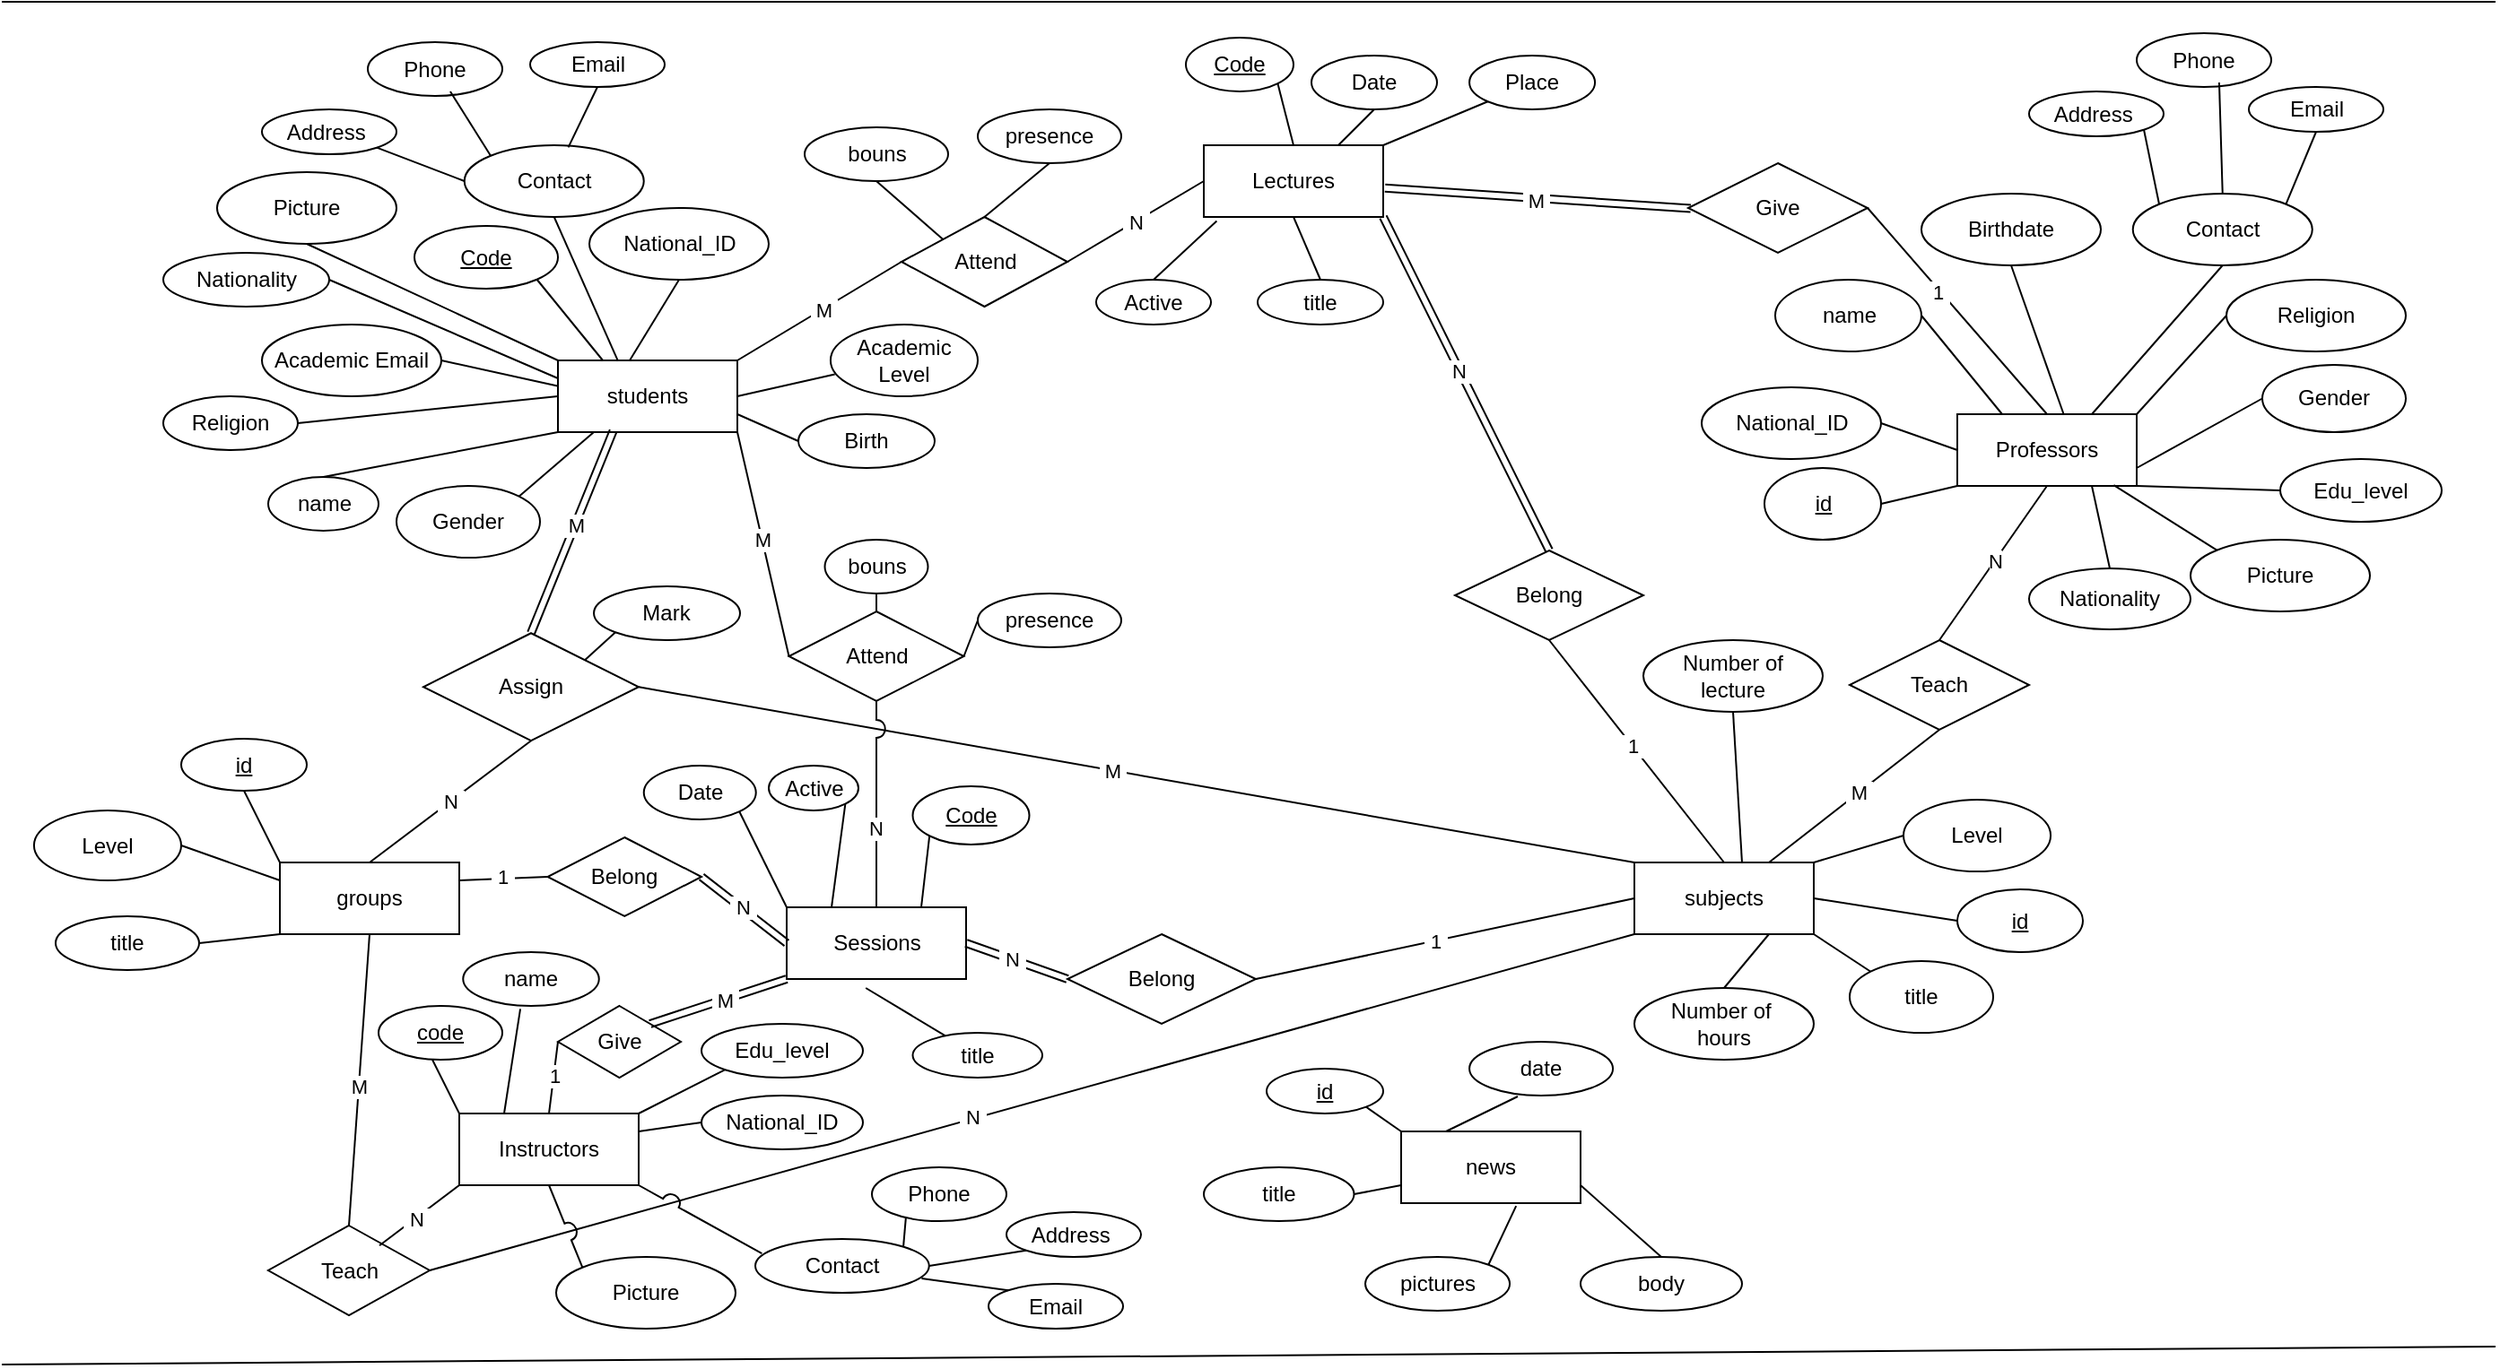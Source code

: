<mxfile version="23.1.2" type="device">
  <diagram id="ZIMl8o2ZqN2o_6AajQy1" name="Page-1">
    <mxGraphModel dx="2628" dy="938" grid="1" gridSize="10" guides="1" tooltips="1" connect="1" arrows="1" fold="1" page="1" pageScale="1" pageWidth="850" pageHeight="1100" math="0" shadow="0">
      <root>
        <mxCell id="0" />
        <mxCell id="1" parent="0" />
        <mxCell id="Kc346eFX7LDRFWcVNTVt-1" value="students" style="rounded=0;arcSize=10;whiteSpace=wrap;html=1;align=center;" parent="1" vertex="1">
          <mxGeometry x="110" y="280" width="100" height="40" as="geometry" />
        </mxCell>
        <mxCell id="Kc346eFX7LDRFWcVNTVt-2" value="Professors" style="rounded=0;arcSize=10;whiteSpace=wrap;html=1;align=center;" parent="1" vertex="1">
          <mxGeometry x="890" y="310" width="100" height="40" as="geometry" />
        </mxCell>
        <mxCell id="Kc346eFX7LDRFWcVNTVt-3" value="news" style="rounded=0;arcSize=10;whiteSpace=wrap;html=1;align=center;" parent="1" vertex="1">
          <mxGeometry x="580" y="710" width="100" height="40" as="geometry" />
        </mxCell>
        <mxCell id="Kc346eFX7LDRFWcVNTVt-4" value="groups" style="rounded=0;arcSize=10;whiteSpace=wrap;html=1;align=center;" parent="1" vertex="1">
          <mxGeometry x="-45" y="560" width="100" height="40" as="geometry" />
        </mxCell>
        <mxCell id="Kc346eFX7LDRFWcVNTVt-5" value="Lectures" style="rounded=0;arcSize=10;whiteSpace=wrap;html=1;align=center;" parent="1" vertex="1">
          <mxGeometry x="470" y="160" width="100" height="40" as="geometry" />
        </mxCell>
        <mxCell id="Kc346eFX7LDRFWcVNTVt-6" value="subjects" style="rounded=0;arcSize=10;whiteSpace=wrap;html=1;align=center;" parent="1" vertex="1">
          <mxGeometry x="710" y="560" width="100" height="40" as="geometry" />
        </mxCell>
        <mxCell id="Kc346eFX7LDRFWcVNTVt-7" value="Assign" style="shape=rhombus;perimeter=rhombusPerimeter;whiteSpace=wrap;html=1;align=center;" parent="1" vertex="1">
          <mxGeometry x="35" y="432.12" width="120" height="60" as="geometry" />
        </mxCell>
        <mxCell id="Kc346eFX7LDRFWcVNTVt-8" value="Teach" style="shape=rhombus;perimeter=rhombusPerimeter;whiteSpace=wrap;html=1;align=center;" parent="1" vertex="1">
          <mxGeometry x="830" y="436" width="100" height="50" as="geometry" />
        </mxCell>
        <mxCell id="Kc346eFX7LDRFWcVNTVt-9" value="" style="endArrow=none;html=1;rounded=0;exitX=0.5;exitY=0;exitDx=0;exitDy=0;entryX=0.5;entryY=1;entryDx=0;entryDy=0;" parent="1" source="Kc346eFX7LDRFWcVNTVt-8" target="Kc346eFX7LDRFWcVNTVt-2" edge="1">
          <mxGeometry relative="1" as="geometry">
            <mxPoint x="765" y="240" as="sourcePoint" />
            <mxPoint x="790" y="290" as="targetPoint" />
          </mxGeometry>
        </mxCell>
        <mxCell id="Kc346eFX7LDRFWcVNTVt-10" value="N" style="edgeLabel;html=1;align=center;verticalAlign=middle;resizable=0;points=[];" parent="Kc346eFX7LDRFWcVNTVt-9" vertex="1" connectable="0">
          <mxGeometry x="0.043" y="2" relative="1" as="geometry">
            <mxPoint x="1" y="2" as="offset" />
          </mxGeometry>
        </mxCell>
        <mxCell id="Kc346eFX7LDRFWcVNTVt-11" value="" style="endArrow=none;html=1;rounded=0;exitX=0.75;exitY=0;exitDx=0;exitDy=0;entryX=0.5;entryY=1;entryDx=0;entryDy=0;" parent="1" source="Kc346eFX7LDRFWcVNTVt-6" target="Kc346eFX7LDRFWcVNTVt-8" edge="1">
          <mxGeometry relative="1" as="geometry">
            <mxPoint x="737.5" y="40" as="sourcePoint" />
            <mxPoint x="742.5" y="150" as="targetPoint" />
          </mxGeometry>
        </mxCell>
        <mxCell id="Kc346eFX7LDRFWcVNTVt-12" value="&amp;nbsp;M&amp;nbsp;" style="edgeLabel;html=1;align=center;verticalAlign=middle;resizable=0;points=[];" parent="Kc346eFX7LDRFWcVNTVt-11" vertex="1" connectable="0">
          <mxGeometry x="0.029" y="1" relative="1" as="geometry">
            <mxPoint x="1" as="offset" />
          </mxGeometry>
        </mxCell>
        <mxCell id="Kc346eFX7LDRFWcVNTVt-13" value="Give" style="shape=rhombus;perimeter=rhombusPerimeter;whiteSpace=wrap;html=1;align=center;" parent="1" vertex="1">
          <mxGeometry x="740" y="170" width="100" height="50" as="geometry" />
        </mxCell>
        <mxCell id="Kc346eFX7LDRFWcVNTVt-14" value="" style="endArrow=none;html=1;rounded=0;entryX=0.5;entryY=0;entryDx=0;entryDy=0;exitX=1;exitY=0.5;exitDx=0;exitDy=0;" parent="1" source="Kc346eFX7LDRFWcVNTVt-13" target="Kc346eFX7LDRFWcVNTVt-2" edge="1">
          <mxGeometry relative="1" as="geometry">
            <mxPoint x="800" y="300" as="sourcePoint" />
            <mxPoint x="710" y="380" as="targetPoint" />
          </mxGeometry>
        </mxCell>
        <mxCell id="Kc346eFX7LDRFWcVNTVt-15" value="&amp;nbsp;1&amp;nbsp;" style="edgeLabel;html=1;align=center;verticalAlign=middle;resizable=0;points=[];" parent="Kc346eFX7LDRFWcVNTVt-14" vertex="1" connectable="0">
          <mxGeometry x="-0.205" y="-1" relative="1" as="geometry">
            <mxPoint as="offset" />
          </mxGeometry>
        </mxCell>
        <mxCell id="Kc346eFX7LDRFWcVNTVt-16" value="Attend" style="shape=rhombus;perimeter=rhombusPerimeter;whiteSpace=wrap;html=1;align=center;" parent="1" vertex="1">
          <mxGeometry x="301.5" y="200" width="92.5" height="50" as="geometry" />
        </mxCell>
        <mxCell id="Kc346eFX7LDRFWcVNTVt-17" value="date" style="ellipse;whiteSpace=wrap;html=1;align=center;" parent="1" vertex="1">
          <mxGeometry x="618.04" y="660" width="80" height="30" as="geometry" />
        </mxCell>
        <mxCell id="Kc346eFX7LDRFWcVNTVt-18" value="" style="endArrow=none;html=1;rounded=0;entryX=0.337;entryY=1.017;entryDx=0;entryDy=0;exitX=0.25;exitY=0;exitDx=0;exitDy=0;entryPerimeter=0;" parent="1" source="Kc346eFX7LDRFWcVNTVt-3" target="Kc346eFX7LDRFWcVNTVt-17" edge="1">
          <mxGeometry relative="1" as="geometry">
            <mxPoint x="835.54" y="579.5" as="sourcePoint" />
            <mxPoint x="975.54" y="580" as="targetPoint" />
          </mxGeometry>
        </mxCell>
        <mxCell id="Kc346eFX7LDRFWcVNTVt-19" value="Date" style="ellipse;whiteSpace=wrap;html=1;align=center;" parent="1" vertex="1">
          <mxGeometry x="530" y="110" width="70" height="30" as="geometry" />
        </mxCell>
        <mxCell id="Kc346eFX7LDRFWcVNTVt-20" value="" style="endArrow=none;html=1;rounded=0;exitX=0.5;exitY=1;exitDx=0;exitDy=0;entryX=0.75;entryY=0;entryDx=0;entryDy=0;" parent="1" source="Kc346eFX7LDRFWcVNTVt-19" target="Kc346eFX7LDRFWcVNTVt-5" edge="1">
          <mxGeometry relative="1" as="geometry">
            <mxPoint x="180" y="689" as="sourcePoint" />
            <mxPoint x="330" y="680" as="targetPoint" />
          </mxGeometry>
        </mxCell>
        <mxCell id="Kc346eFX7LDRFWcVNTVt-21" value="presence" style="ellipse;whiteSpace=wrap;html=1;align=center;" parent="1" vertex="1">
          <mxGeometry x="344" y="140" width="80" height="30" as="geometry" />
        </mxCell>
        <mxCell id="Kc346eFX7LDRFWcVNTVt-22" value="bouns" style="ellipse;whiteSpace=wrap;html=1;align=center;" parent="1" vertex="1">
          <mxGeometry x="247.5" y="150" width="80" height="30" as="geometry" />
        </mxCell>
        <mxCell id="Kc346eFX7LDRFWcVNTVt-23" value="" style="endArrow=none;html=1;rounded=0;entryX=0.5;entryY=0;entryDx=0;entryDy=0;exitX=0.5;exitY=1;exitDx=0;exitDy=0;" parent="1" source="Kc346eFX7LDRFWcVNTVt-21" target="Kc346eFX7LDRFWcVNTVt-16" edge="1">
          <mxGeometry relative="1" as="geometry">
            <mxPoint x="397.5" y="200" as="sourcePoint" />
            <mxPoint x="-12.5" y="-90" as="targetPoint" />
          </mxGeometry>
        </mxCell>
        <mxCell id="Kc346eFX7LDRFWcVNTVt-24" value="" style="endArrow=none;html=1;rounded=0;entryX=0;entryY=0;entryDx=0;entryDy=0;exitX=0.5;exitY=1;exitDx=0;exitDy=0;" parent="1" source="Kc346eFX7LDRFWcVNTVt-22" target="Kc346eFX7LDRFWcVNTVt-16" edge="1">
          <mxGeometry relative="1" as="geometry">
            <mxPoint x="-42.5" y="40" as="sourcePoint" />
            <mxPoint x="117.5" y="40" as="targetPoint" />
          </mxGeometry>
        </mxCell>
        <mxCell id="Kc346eFX7LDRFWcVNTVt-25" value="&amp;nbsp;N&amp;nbsp;" style="endArrow=none;html=1;rounded=0;exitX=0.5;exitY=1;exitDx=0;exitDy=0;entryX=0.5;entryY=0;entryDx=0;entryDy=0;" parent="1" source="Kc346eFX7LDRFWcVNTVt-7" target="Kc346eFX7LDRFWcVNTVt-4" edge="1">
          <mxGeometry relative="1" as="geometry">
            <mxPoint x="280" y="540" as="sourcePoint" />
            <mxPoint x="440" y="540" as="targetPoint" />
          </mxGeometry>
        </mxCell>
        <mxCell id="Kc346eFX7LDRFWcVNTVt-26" value="" style="endArrow=none;html=1;rounded=0;exitX=1;exitY=0;exitDx=0;exitDy=0;entryX=0;entryY=0.5;entryDx=0;entryDy=0;" parent="1" source="Kc346eFX7LDRFWcVNTVt-1" target="Kc346eFX7LDRFWcVNTVt-16" edge="1">
          <mxGeometry relative="1" as="geometry">
            <mxPoint x="150" y="560" as="sourcePoint" />
            <mxPoint x="310" y="560" as="targetPoint" />
          </mxGeometry>
        </mxCell>
        <mxCell id="Kc346eFX7LDRFWcVNTVt-27" value="&amp;nbsp;M&amp;nbsp;" style="edgeLabel;html=1;align=center;verticalAlign=middle;resizable=0;points=[];" parent="Kc346eFX7LDRFWcVNTVt-26" vertex="1" connectable="0">
          <mxGeometry x="-0.002" y="-4" relative="1" as="geometry">
            <mxPoint y="-4" as="offset" />
          </mxGeometry>
        </mxCell>
        <mxCell id="Kc346eFX7LDRFWcVNTVt-28" value="" style="endArrow=none;html=1;rounded=0;entryX=0;entryY=0.5;entryDx=0;entryDy=0;exitX=1;exitY=0.5;exitDx=0;exitDy=0;" parent="1" source="Kc346eFX7LDRFWcVNTVt-16" target="Kc346eFX7LDRFWcVNTVt-5" edge="1">
          <mxGeometry relative="1" as="geometry">
            <mxPoint x="480" y="240" as="sourcePoint" />
            <mxPoint x="310" y="760" as="targetPoint" />
            <Array as="points" />
          </mxGeometry>
        </mxCell>
        <mxCell id="Kc346eFX7LDRFWcVNTVt-29" value="&amp;nbsp;N&amp;nbsp;" style="edgeLabel;html=1;align=center;verticalAlign=middle;resizable=0;points=[];" parent="Kc346eFX7LDRFWcVNTVt-28" vertex="1" connectable="0">
          <mxGeometry x="-0.033" y="-3" relative="1" as="geometry">
            <mxPoint y="-3" as="offset" />
          </mxGeometry>
        </mxCell>
        <mxCell id="Kc346eFX7LDRFWcVNTVt-30" value="" style="endArrow=none;html=1;rounded=0;entryX=0.5;entryY=0;entryDx=0;entryDy=0;exitX=1;exitY=1;exitDx=0;exitDy=0;" parent="1" source="Kc346eFX7LDRFWcVNTVt-108" target="Kc346eFX7LDRFWcVNTVt-5" edge="1">
          <mxGeometry relative="1" as="geometry">
            <mxPoint x="470" y="140" as="sourcePoint" />
            <mxPoint x="510" y="320" as="targetPoint" />
          </mxGeometry>
        </mxCell>
        <mxCell id="Kc346eFX7LDRFWcVNTVt-31" value="" style="endArrow=none;html=1;rounded=0;exitX=1;exitY=0.5;exitDx=0;exitDy=0;entryX=0;entryY=0;entryDx=0;entryDy=0;" parent="1" source="Kc346eFX7LDRFWcVNTVt-7" target="Kc346eFX7LDRFWcVNTVt-6" edge="1">
          <mxGeometry relative="1" as="geometry">
            <mxPoint x="130" y="450" as="sourcePoint" />
            <mxPoint x="450" y="520" as="targetPoint" />
          </mxGeometry>
        </mxCell>
        <mxCell id="Kc346eFX7LDRFWcVNTVt-32" value="&amp;nbsp;M&amp;nbsp;" style="edgeLabel;html=1;align=center;verticalAlign=middle;resizable=0;points=[];" parent="Kc346eFX7LDRFWcVNTVt-31" connectable="0" vertex="1">
          <mxGeometry x="-0.046" y="-4" relative="1" as="geometry">
            <mxPoint y="-4" as="offset" />
          </mxGeometry>
        </mxCell>
        <mxCell id="Kc346eFX7LDRFWcVNTVt-33" value="Instructors" style="rounded=0;arcSize=10;whiteSpace=wrap;html=1;align=center;" parent="1" vertex="1">
          <mxGeometry x="55" y="700" width="100" height="40" as="geometry" />
        </mxCell>
        <mxCell id="Kc346eFX7LDRFWcVNTVt-34" value="Teach" style="shape=rhombus;perimeter=rhombusPerimeter;whiteSpace=wrap;html=1;align=center;" parent="1" vertex="1">
          <mxGeometry x="-51.5" y="762.5" width="90" height="50" as="geometry" />
        </mxCell>
        <mxCell id="Kc346eFX7LDRFWcVNTVt-35" value="" style="endArrow=none;html=1;rounded=0;exitX=0.5;exitY=1;exitDx=0;exitDy=0;entryX=0.5;entryY=0;entryDx=0;entryDy=0;" parent="1" source="Kc346eFX7LDRFWcVNTVt-4" target="Kc346eFX7LDRFWcVNTVt-34" edge="1">
          <mxGeometry relative="1" as="geometry">
            <mxPoint x="320" y="510" as="sourcePoint" />
            <mxPoint x="480" y="510" as="targetPoint" />
          </mxGeometry>
        </mxCell>
        <mxCell id="Kc346eFX7LDRFWcVNTVt-36" value="&amp;nbsp;M&amp;nbsp;" style="edgeLabel;html=1;align=center;verticalAlign=middle;resizable=0;points=[];" parent="Kc346eFX7LDRFWcVNTVt-35" connectable="0" vertex="1">
          <mxGeometry x="0.041" relative="1" as="geometry">
            <mxPoint as="offset" />
          </mxGeometry>
        </mxCell>
        <mxCell id="Kc346eFX7LDRFWcVNTVt-37" value="" style="endArrow=none;html=1;rounded=0;exitX=0;exitY=1;exitDx=0;exitDy=0;entryX=0.689;entryY=0.223;entryDx=0;entryDy=0;entryPerimeter=0;" parent="1" source="Kc346eFX7LDRFWcVNTVt-33" target="Kc346eFX7LDRFWcVNTVt-34" edge="1">
          <mxGeometry relative="1" as="geometry">
            <mxPoint x="55.0" y="750" as="sourcePoint" />
            <mxPoint x="455" y="570" as="targetPoint" />
          </mxGeometry>
        </mxCell>
        <mxCell id="Kc346eFX7LDRFWcVNTVt-38" value="&amp;nbsp;N&amp;nbsp;" style="edgeLabel;html=1;align=center;verticalAlign=middle;resizable=0;points=[];" parent="Kc346eFX7LDRFWcVNTVt-37" connectable="0" vertex="1">
          <mxGeometry x="0.01" y="3" relative="1" as="geometry">
            <mxPoint x="-4" y="-1" as="offset" />
          </mxGeometry>
        </mxCell>
        <mxCell id="Kc346eFX7LDRFWcVNTVt-39" value="" style="endArrow=none;html=1;rounded=0;exitX=1;exitY=0.5;exitDx=0;exitDy=0;entryX=0;entryY=1;entryDx=0;entryDy=0;" parent="1" source="Kc346eFX7LDRFWcVNTVt-34" target="Kc346eFX7LDRFWcVNTVt-6" edge="1">
          <mxGeometry relative="1" as="geometry">
            <mxPoint x="320" y="580" as="sourcePoint" />
            <mxPoint x="480" y="580" as="targetPoint" />
          </mxGeometry>
        </mxCell>
        <mxCell id="Kc346eFX7LDRFWcVNTVt-40" value="&amp;nbsp;N&amp;nbsp;" style="edgeLabel;html=1;align=center;verticalAlign=middle;resizable=0;points=[];" parent="Kc346eFX7LDRFWcVNTVt-39" connectable="0" vertex="1">
          <mxGeometry x="-0.096" y="3" relative="1" as="geometry">
            <mxPoint y="2" as="offset" />
          </mxGeometry>
        </mxCell>
        <mxCell id="Kc346eFX7LDRFWcVNTVt-41" value="Sessions" style="rounded=0;arcSize=10;whiteSpace=wrap;html=1;align=center;" parent="1" vertex="1">
          <mxGeometry x="237.5" y="585" width="100" height="40" as="geometry" />
        </mxCell>
        <mxCell id="Kc346eFX7LDRFWcVNTVt-42" value="Give" style="shape=rhombus;perimeter=rhombusPerimeter;whiteSpace=wrap;html=1;align=center;" parent="1" vertex="1">
          <mxGeometry x="110" y="640" width="68.5" height="40" as="geometry" />
        </mxCell>
        <mxCell id="Kc346eFX7LDRFWcVNTVt-43" value="" style="endArrow=none;html=1;rounded=0;exitX=0;exitY=0.5;exitDx=0;exitDy=0;entryX=0.5;entryY=0;entryDx=0;entryDy=0;" parent="1" source="Kc346eFX7LDRFWcVNTVt-42" target="Kc346eFX7LDRFWcVNTVt-33" edge="1">
          <mxGeometry relative="1" as="geometry">
            <mxPoint x="260" y="670" as="sourcePoint" />
            <mxPoint x="160" y="720" as="targetPoint" />
          </mxGeometry>
        </mxCell>
        <mxCell id="Kc346eFX7LDRFWcVNTVt-44" value="&amp;nbsp;1&amp;nbsp;" style="edgeLabel;html=1;align=center;verticalAlign=middle;resizable=0;points=[];" parent="Kc346eFX7LDRFWcVNTVt-43" vertex="1" connectable="0">
          <mxGeometry x="-0.074" relative="1" as="geometry">
            <mxPoint as="offset" />
          </mxGeometry>
        </mxCell>
        <mxCell id="Kc346eFX7LDRFWcVNTVt-47" value="" style="endArrow=none;html=1;rounded=0;entryX=0;entryY=0.5;entryDx=0;entryDy=0;exitX=1;exitY=0.5;exitDx=0;exitDy=0;" parent="1" source="Kc346eFX7LDRFWcVNTVt-66" target="Kc346eFX7LDRFWcVNTVt-6" edge="1">
          <mxGeometry relative="1" as="geometry">
            <mxPoint x="380" y="600" as="sourcePoint" />
            <mxPoint x="540" y="600" as="targetPoint" />
          </mxGeometry>
        </mxCell>
        <mxCell id="Kc346eFX7LDRFWcVNTVt-48" value="&amp;nbsp;1&amp;nbsp;" style="edgeLabel;html=1;align=center;verticalAlign=middle;resizable=0;points=[];" parent="Kc346eFX7LDRFWcVNTVt-47" vertex="1" connectable="0">
          <mxGeometry x="-0.057" relative="1" as="geometry">
            <mxPoint as="offset" />
          </mxGeometry>
        </mxCell>
        <mxCell id="Kc346eFX7LDRFWcVNTVt-49" value="Attend" style="shape=rhombus;perimeter=rhombusPerimeter;whiteSpace=wrap;html=1;align=center;" parent="1" vertex="1">
          <mxGeometry x="238.75" y="420" width="97.5" height="50" as="geometry" />
        </mxCell>
        <mxCell id="Kc346eFX7LDRFWcVNTVt-50" value="presence" style="ellipse;whiteSpace=wrap;html=1;align=center;" parent="1" vertex="1">
          <mxGeometry x="344" y="410" width="80" height="30" as="geometry" />
        </mxCell>
        <mxCell id="Kc346eFX7LDRFWcVNTVt-51" value="bouns" style="ellipse;whiteSpace=wrap;html=1;align=center;" parent="1" vertex="1">
          <mxGeometry x="258.75" y="380" width="57.5" height="30" as="geometry" />
        </mxCell>
        <mxCell id="Kc346eFX7LDRFWcVNTVt-52" value="" style="endArrow=none;html=1;rounded=0;entryX=1;entryY=0.5;entryDx=0;entryDy=0;exitX=0;exitY=0.5;exitDx=0;exitDy=0;" parent="1" source="Kc346eFX7LDRFWcVNTVt-50" target="Kc346eFX7LDRFWcVNTVt-49" edge="1">
          <mxGeometry relative="1" as="geometry">
            <mxPoint x="407.5" y="440" as="sourcePoint" />
            <mxPoint x="-2.5" y="150" as="targetPoint" />
          </mxGeometry>
        </mxCell>
        <mxCell id="Kc346eFX7LDRFWcVNTVt-53" value="" style="endArrow=none;html=1;rounded=0;entryX=0.5;entryY=0;entryDx=0;entryDy=0;exitX=0.5;exitY=1;exitDx=0;exitDy=0;" parent="1" source="Kc346eFX7LDRFWcVNTVt-51" target="Kc346eFX7LDRFWcVNTVt-49" edge="1">
          <mxGeometry relative="1" as="geometry">
            <mxPoint x="-32.5" y="280" as="sourcePoint" />
            <mxPoint x="127.5" y="280" as="targetPoint" />
          </mxGeometry>
        </mxCell>
        <mxCell id="Kc346eFX7LDRFWcVNTVt-54" value="" style="endArrow=none;html=1;rounded=0;exitX=1;exitY=1;exitDx=0;exitDy=0;entryX=0;entryY=0.5;entryDx=0;entryDy=0;" parent="1" source="Kc346eFX7LDRFWcVNTVt-1" target="Kc346eFX7LDRFWcVNTVt-49" edge="1">
          <mxGeometry relative="1" as="geometry">
            <mxPoint x="220" y="520" as="sourcePoint" />
            <mxPoint x="320" y="800" as="targetPoint" />
          </mxGeometry>
        </mxCell>
        <mxCell id="Kc346eFX7LDRFWcVNTVt-55" value="M" style="edgeLabel;html=1;align=center;verticalAlign=middle;resizable=0;points=[];" parent="Kc346eFX7LDRFWcVNTVt-54" vertex="1" connectable="0">
          <mxGeometry x="-0.002" y="-4" relative="1" as="geometry">
            <mxPoint x="3" y="-4" as="offset" />
          </mxGeometry>
        </mxCell>
        <mxCell id="Kc346eFX7LDRFWcVNTVt-56" value="" style="endArrow=none;html=1;rounded=0;entryX=0.5;entryY=0;entryDx=0;entryDy=0;exitX=0.5;exitY=1;exitDx=0;exitDy=0;jumpStyle=arc;jumpSize=10;" parent="1" source="Kc346eFX7LDRFWcVNTVt-49" target="Kc346eFX7LDRFWcVNTVt-41" edge="1">
          <mxGeometry relative="1" as="geometry">
            <mxPoint x="490" y="480" as="sourcePoint" />
            <mxPoint x="500" y="410" as="targetPoint" />
            <Array as="points" />
          </mxGeometry>
        </mxCell>
        <mxCell id="Kc346eFX7LDRFWcVNTVt-57" value="&amp;nbsp;N&amp;nbsp;" style="edgeLabel;html=1;align=center;verticalAlign=middle;resizable=0;points=[];" parent="Kc346eFX7LDRFWcVNTVt-56" connectable="0" vertex="1">
          <mxGeometry x="0.233" relative="1" as="geometry">
            <mxPoint x="-1" as="offset" />
          </mxGeometry>
        </mxCell>
        <mxCell id="Kc346eFX7LDRFWcVNTVt-58" value="" style="shape=link;html=1;rounded=0;exitX=1.01;exitY=0.598;exitDx=0;exitDy=0;exitPerimeter=0;entryX=0.014;entryY=0.506;entryDx=0;entryDy=0;entryPerimeter=0;" parent="1" source="Kc346eFX7LDRFWcVNTVt-5" target="Kc346eFX7LDRFWcVNTVt-13" edge="1">
          <mxGeometry relative="1" as="geometry">
            <mxPoint x="630" y="260" as="sourcePoint" />
            <mxPoint x="780" y="205" as="targetPoint" />
          </mxGeometry>
        </mxCell>
        <mxCell id="Kc346eFX7LDRFWcVNTVt-59" value="&amp;nbsp;M&amp;nbsp;" style="edgeLabel;html=1;align=center;verticalAlign=middle;resizable=0;points=[];" parent="Kc346eFX7LDRFWcVNTVt-58" connectable="0" vertex="1">
          <mxGeometry x="-0.055" y="-4" relative="1" as="geometry">
            <mxPoint x="4" y="-3" as="offset" />
          </mxGeometry>
        </mxCell>
        <mxCell id="Kc346eFX7LDRFWcVNTVt-60" value="" style="shape=link;html=1;rounded=0;exitX=1;exitY=0;exitDx=0;exitDy=0;entryX=0;entryY=1;entryDx=0;entryDy=0;" parent="1" source="Kc346eFX7LDRFWcVNTVt-42" target="Kc346eFX7LDRFWcVNTVt-41" edge="1">
          <mxGeometry relative="1" as="geometry">
            <mxPoint x="170" y="610" as="sourcePoint" />
            <mxPoint x="330" y="610" as="targetPoint" />
          </mxGeometry>
        </mxCell>
        <mxCell id="Kc346eFX7LDRFWcVNTVt-61" value="&amp;nbsp;M&amp;nbsp;" style="edgeLabel;html=1;align=center;verticalAlign=middle;resizable=0;points=[];" parent="Kc346eFX7LDRFWcVNTVt-60" connectable="0" vertex="1">
          <mxGeometry x="0.103" y="2" relative="1" as="geometry">
            <mxPoint y="2" as="offset" />
          </mxGeometry>
        </mxCell>
        <mxCell id="Kc346eFX7LDRFWcVNTVt-62" value="" style="endArrow=none;html=1;rounded=0;" parent="1" edge="1">
          <mxGeometry relative="1" as="geometry">
            <mxPoint x="-200" y="80" as="sourcePoint" />
            <mxPoint x="1190" y="80" as="targetPoint" />
          </mxGeometry>
        </mxCell>
        <mxCell id="Kc346eFX7LDRFWcVNTVt-63" value="" style="endArrow=none;html=1;rounded=0;" parent="1" edge="1">
          <mxGeometry relative="1" as="geometry">
            <mxPoint x="1190" y="830" as="sourcePoint" />
            <mxPoint x="-200" y="840" as="targetPoint" />
          </mxGeometry>
        </mxCell>
        <mxCell id="Kc346eFX7LDRFWcVNTVt-64" value="" style="shape=link;html=1;rounded=0;exitX=0.5;exitY=0;exitDx=0;exitDy=0;entryX=0.308;entryY=0.984;entryDx=0;entryDy=0;entryPerimeter=0;" parent="1" source="Kc346eFX7LDRFWcVNTVt-7" target="Kc346eFX7LDRFWcVNTVt-1" edge="1">
          <mxGeometry relative="1" as="geometry">
            <mxPoint x="190" y="420" as="sourcePoint" />
            <mxPoint x="350" y="420" as="targetPoint" />
          </mxGeometry>
        </mxCell>
        <mxCell id="Kc346eFX7LDRFWcVNTVt-65" value="&amp;nbsp;M&amp;nbsp;" style="edgeLabel;html=1;align=center;verticalAlign=middle;resizable=0;points=[];" parent="Kc346eFX7LDRFWcVNTVt-64" connectable="0" vertex="1">
          <mxGeometry x="0.069" relative="1" as="geometry">
            <mxPoint as="offset" />
          </mxGeometry>
        </mxCell>
        <mxCell id="Kc346eFX7LDRFWcVNTVt-66" value="Belong" style="shape=rhombus;perimeter=rhombusPerimeter;whiteSpace=wrap;html=1;align=center;" parent="1" vertex="1">
          <mxGeometry x="394" y="600" width="105" height="50" as="geometry" />
        </mxCell>
        <mxCell id="Kc346eFX7LDRFWcVNTVt-67" value="" style="shape=link;html=1;rounded=0;exitX=1;exitY=0.5;exitDx=0;exitDy=0;entryX=0;entryY=0.5;entryDx=0;entryDy=0;" parent="1" source="Kc346eFX7LDRFWcVNTVt-41" target="Kc346eFX7LDRFWcVNTVt-66" edge="1">
          <mxGeometry relative="1" as="geometry">
            <mxPoint x="450" y="540" as="sourcePoint" />
            <mxPoint x="610" y="540" as="targetPoint" />
          </mxGeometry>
        </mxCell>
        <mxCell id="Kc346eFX7LDRFWcVNTVt-68" value="&amp;nbsp;N&amp;nbsp;" style="edgeLabel;html=1;align=center;verticalAlign=middle;resizable=0;points=[];" parent="Kc346eFX7LDRFWcVNTVt-67" vertex="1" connectable="0">
          <mxGeometry x="-0.063" y="-2" relative="1" as="geometry">
            <mxPoint y="-2" as="offset" />
          </mxGeometry>
        </mxCell>
        <mxCell id="Kc346eFX7LDRFWcVNTVt-69" value="" style="endArrow=none;html=1;rounded=0;entryX=0.5;entryY=0;entryDx=0;entryDy=0;exitX=0.5;exitY=1;exitDx=0;exitDy=0;" parent="1" source="Kc346eFX7LDRFWcVNTVt-71" target="Kc346eFX7LDRFWcVNTVt-6" edge="1">
          <mxGeometry relative="1" as="geometry">
            <mxPoint x="390" y="419" as="sourcePoint" />
            <mxPoint x="680" y="449" as="targetPoint" />
          </mxGeometry>
        </mxCell>
        <mxCell id="Kc346eFX7LDRFWcVNTVt-70" value="&amp;nbsp;1&amp;nbsp;" style="edgeLabel;html=1;align=center;verticalAlign=middle;resizable=0;points=[];" parent="Kc346eFX7LDRFWcVNTVt-69" vertex="1" connectable="0">
          <mxGeometry x="-0.057" relative="1" as="geometry">
            <mxPoint as="offset" />
          </mxGeometry>
        </mxCell>
        <mxCell id="Kc346eFX7LDRFWcVNTVt-71" value="Belong" style="shape=rhombus;perimeter=rhombusPerimeter;whiteSpace=wrap;html=1;align=center;" parent="1" vertex="1">
          <mxGeometry x="610" y="386" width="105" height="50" as="geometry" />
        </mxCell>
        <mxCell id="Kc346eFX7LDRFWcVNTVt-72" value="" style="shape=link;html=1;rounded=0;exitX=1;exitY=1;exitDx=0;exitDy=0;entryX=0.5;entryY=0;entryDx=0;entryDy=0;" parent="1" source="Kc346eFX7LDRFWcVNTVt-5" target="Kc346eFX7LDRFWcVNTVt-71" edge="1">
          <mxGeometry relative="1" as="geometry">
            <mxPoint x="312" y="409" as="sourcePoint" />
            <mxPoint x="620" y="359" as="targetPoint" />
          </mxGeometry>
        </mxCell>
        <mxCell id="Kc346eFX7LDRFWcVNTVt-73" value="&amp;nbsp;N&amp;nbsp;" style="edgeLabel;html=1;align=center;verticalAlign=middle;resizable=0;points=[];" parent="Kc346eFX7LDRFWcVNTVt-72" vertex="1" connectable="0">
          <mxGeometry x="-0.063" y="-2" relative="1" as="geometry">
            <mxPoint y="-2" as="offset" />
          </mxGeometry>
        </mxCell>
        <mxCell id="Kc346eFX7LDRFWcVNTVt-74" value="Date" style="ellipse;whiteSpace=wrap;html=1;align=center;" parent="1" vertex="1">
          <mxGeometry x="157.87" y="506" width="62.5" height="30" as="geometry" />
        </mxCell>
        <mxCell id="Kc346eFX7LDRFWcVNTVt-75" value="" style="endArrow=none;html=1;rounded=0;exitX=1;exitY=1;exitDx=0;exitDy=0;entryX=0;entryY=0;entryDx=0;entryDy=0;" parent="1" source="Kc346eFX7LDRFWcVNTVt-74" target="Kc346eFX7LDRFWcVNTVt-41" edge="1">
          <mxGeometry relative="1" as="geometry">
            <mxPoint x="160" y="610" as="sourcePoint" />
            <mxPoint x="320" y="610" as="targetPoint" />
          </mxGeometry>
        </mxCell>
        <mxCell id="Kc346eFX7LDRFWcVNTVt-76" value="Active" style="ellipse;whiteSpace=wrap;html=1;align=center;" parent="1" vertex="1">
          <mxGeometry x="410" y="235" width="64" height="25" as="geometry" />
        </mxCell>
        <mxCell id="Kc346eFX7LDRFWcVNTVt-77" value="" style="endArrow=none;html=1;rounded=0;entryX=0.5;entryY=0;entryDx=0;entryDy=0;exitX=0.072;exitY=1.056;exitDx=0;exitDy=0;exitPerimeter=0;" parent="1" source="Kc346eFX7LDRFWcVNTVt-5" target="Kc346eFX7LDRFWcVNTVt-76" edge="1">
          <mxGeometry relative="1" as="geometry">
            <mxPoint x="560" y="310" as="sourcePoint" />
            <mxPoint x="530" y="530" as="targetPoint" />
          </mxGeometry>
        </mxCell>
        <mxCell id="Kc346eFX7LDRFWcVNTVt-78" value="Code" style="ellipse;whiteSpace=wrap;html=1;align=center;fontStyle=4;" parent="1" vertex="1">
          <mxGeometry x="30" y="205" width="80" height="35" as="geometry" />
        </mxCell>
        <mxCell id="Kc346eFX7LDRFWcVNTVt-79" value="Nationality" style="ellipse;whiteSpace=wrap;html=1;align=center;" parent="1" vertex="1">
          <mxGeometry x="-110" y="220" width="92.5" height="30" as="geometry" />
        </mxCell>
        <mxCell id="Kc346eFX7LDRFWcVNTVt-80" value="Religion" style="ellipse;whiteSpace=wrap;html=1;align=center;" parent="1" vertex="1">
          <mxGeometry x="-110" y="300" width="75" height="30" as="geometry" />
        </mxCell>
        <mxCell id="Kc346eFX7LDRFWcVNTVt-81" value="Gender" style="ellipse;whiteSpace=wrap;html=1;align=center;" parent="1" vertex="1">
          <mxGeometry x="20" y="350" width="80" height="40" as="geometry" />
        </mxCell>
        <mxCell id="Kc346eFX7LDRFWcVNTVt-82" value="Academic Level" style="ellipse;whiteSpace=wrap;html=1;align=center;" parent="1" vertex="1">
          <mxGeometry x="261.96" y="260" width="82.04" height="40" as="geometry" />
        </mxCell>
        <mxCell id="Kc346eFX7LDRFWcVNTVt-83" value="Birth" style="ellipse;whiteSpace=wrap;html=1;align=center;" parent="1" vertex="1">
          <mxGeometry x="244" y="310" width="76" height="30" as="geometry" />
        </mxCell>
        <mxCell id="Kc346eFX7LDRFWcVNTVt-84" value="Nationality" style="ellipse;whiteSpace=wrap;html=1;align=center;" parent="1" vertex="1">
          <mxGeometry x="930" y="396" width="90" height="34" as="geometry" />
        </mxCell>
        <mxCell id="Kc346eFX7LDRFWcVNTVt-85" value="Religion" style="ellipse;whiteSpace=wrap;html=1;align=center;" parent="1" vertex="1">
          <mxGeometry x="1040" y="235" width="100" height="40" as="geometry" />
        </mxCell>
        <mxCell id="Kc346eFX7LDRFWcVNTVt-86" value="Gender" style="ellipse;whiteSpace=wrap;html=1;align=center;" parent="1" vertex="1">
          <mxGeometry x="1060" y="282.5" width="80" height="37.5" as="geometry" />
        </mxCell>
        <mxCell id="Kc346eFX7LDRFWcVNTVt-87" value="id" style="ellipse;whiteSpace=wrap;html=1;align=center;fontStyle=4;" parent="1" vertex="1">
          <mxGeometry x="782.5" y="340" width="65" height="40" as="geometry" />
        </mxCell>
        <mxCell id="Kc346eFX7LDRFWcVNTVt-88" value="Birthdate" style="ellipse;whiteSpace=wrap;html=1;align=center;" parent="1" vertex="1">
          <mxGeometry x="870" y="187" width="100" height="40" as="geometry" />
        </mxCell>
        <mxCell id="Kc346eFX7LDRFWcVNTVt-89" value="" style="endArrow=none;html=1;rounded=0;exitX=1;exitY=0;exitDx=0;exitDy=0;" parent="1" source="Kc346eFX7LDRFWcVNTVt-81" edge="1">
          <mxGeometry relative="1" as="geometry">
            <mxPoint x="7.5" y="409" as="sourcePoint" />
            <mxPoint x="130" y="320" as="targetPoint" />
          </mxGeometry>
        </mxCell>
        <mxCell id="Kc346eFX7LDRFWcVNTVt-90" value="" style="endArrow=none;html=1;rounded=0;entryX=0;entryY=0.5;entryDx=0;entryDy=0;exitX=1;exitY=0.5;exitDx=0;exitDy=0;" parent="1" source="Kc346eFX7LDRFWcVNTVt-80" target="Kc346eFX7LDRFWcVNTVt-1" edge="1">
          <mxGeometry relative="1" as="geometry">
            <mxPoint y="309.5" as="sourcePoint" />
            <mxPoint x="160" y="309.5" as="targetPoint" />
          </mxGeometry>
        </mxCell>
        <mxCell id="Kc346eFX7LDRFWcVNTVt-91" value="" style="endArrow=none;html=1;rounded=0;entryX=0;entryY=0.25;entryDx=0;entryDy=0;exitX=1;exitY=0.5;exitDx=0;exitDy=0;" parent="1" source="Kc346eFX7LDRFWcVNTVt-79" target="Kc346eFX7LDRFWcVNTVt-1" edge="1">
          <mxGeometry relative="1" as="geometry">
            <mxPoint x="-5" y="269.5" as="sourcePoint" />
            <mxPoint x="155" y="269.5" as="targetPoint" />
          </mxGeometry>
        </mxCell>
        <mxCell id="Kc346eFX7LDRFWcVNTVt-92" value="" style="endArrow=none;html=1;rounded=0;entryX=0.25;entryY=0;entryDx=0;entryDy=0;exitX=1;exitY=1;exitDx=0;exitDy=0;" parent="1" source="Kc346eFX7LDRFWcVNTVt-78" target="Kc346eFX7LDRFWcVNTVt-1" edge="1">
          <mxGeometry relative="1" as="geometry">
            <mxPoint x="37.5" y="250" as="sourcePoint" />
            <mxPoint x="197.5" y="250" as="targetPoint" />
          </mxGeometry>
        </mxCell>
        <mxCell id="Kc346eFX7LDRFWcVNTVt-93" value="" style="endArrow=none;html=1;rounded=0;entryX=0.4;entryY=0;entryDx=0;entryDy=0;entryPerimeter=0;exitX=0.5;exitY=1;exitDx=0;exitDy=0;" parent="1" source="Kc346eFX7LDRFWcVNTVt-151" target="Kc346eFX7LDRFWcVNTVt-1" edge="1">
          <mxGeometry relative="1" as="geometry">
            <mxPoint x="171.392" y="240.56" as="sourcePoint" />
            <mxPoint x="290" y="240" as="targetPoint" />
          </mxGeometry>
        </mxCell>
        <mxCell id="Kc346eFX7LDRFWcVNTVt-94" value="" style="endArrow=none;html=1;rounded=0;entryX=0;entryY=0.5;entryDx=0;entryDy=0;exitX=1;exitY=0.75;exitDx=0;exitDy=0;" parent="1" source="Kc346eFX7LDRFWcVNTVt-1" target="Kc346eFX7LDRFWcVNTVt-83" edge="1">
          <mxGeometry relative="1" as="geometry">
            <mxPoint x="230" y="330" as="sourcePoint" />
            <mxPoint x="374" y="310" as="targetPoint" />
          </mxGeometry>
        </mxCell>
        <mxCell id="Kc346eFX7LDRFWcVNTVt-95" value="" style="endArrow=none;html=1;rounded=0;entryX=0.029;entryY=0.694;entryDx=0;entryDy=0;entryPerimeter=0;exitX=1;exitY=0.5;exitDx=0;exitDy=0;" parent="1" source="Kc346eFX7LDRFWcVNTVt-1" target="Kc346eFX7LDRFWcVNTVt-82" edge="1">
          <mxGeometry relative="1" as="geometry">
            <mxPoint x="212.04" y="289" as="sourcePoint" />
            <mxPoint x="372.04" y="289" as="targetPoint" />
          </mxGeometry>
        </mxCell>
        <mxCell id="Kc346eFX7LDRFWcVNTVt-96" value="name" style="ellipse;whiteSpace=wrap;html=1;align=center;" parent="1" vertex="1">
          <mxGeometry x="-51.5" y="345" width="61.5" height="30" as="geometry" />
        </mxCell>
        <mxCell id="Kc346eFX7LDRFWcVNTVt-97" value="" style="endArrow=none;html=1;rounded=0;entryX=0.5;entryY=0;entryDx=0;entryDy=0;exitX=0;exitY=1;exitDx=0;exitDy=0;" parent="1" source="Kc346eFX7LDRFWcVNTVt-1" target="Kc346eFX7LDRFWcVNTVt-96" edge="1">
          <mxGeometry relative="1" as="geometry">
            <mxPoint x="147.5" y="319.5" as="sourcePoint" />
            <mxPoint x="160" y="340" as="targetPoint" />
          </mxGeometry>
        </mxCell>
        <mxCell id="Kc346eFX7LDRFWcVNTVt-98" value="name" style="ellipse;whiteSpace=wrap;html=1;align=center;" parent="1" vertex="1">
          <mxGeometry x="788.5" y="235" width="81.5" height="40" as="geometry" />
        </mxCell>
        <mxCell id="Kc346eFX7LDRFWcVNTVt-99" value="" style="endArrow=none;html=1;rounded=0;entryX=0.25;entryY=0;entryDx=0;entryDy=0;exitX=1;exitY=0.5;exitDx=0;exitDy=0;" parent="1" source="Kc346eFX7LDRFWcVNTVt-98" target="Kc346eFX7LDRFWcVNTVt-2" edge="1">
          <mxGeometry relative="1" as="geometry">
            <mxPoint x="860" y="260" as="sourcePoint" />
            <mxPoint x="1020" y="260" as="targetPoint" />
          </mxGeometry>
        </mxCell>
        <mxCell id="Kc346eFX7LDRFWcVNTVt-100" value="" style="endArrow=none;html=1;rounded=0;entryX=0;entryY=0.5;entryDx=0;entryDy=0;exitX=1;exitY=0.5;exitDx=0;exitDy=0;" parent="1" source="Kc346eFX7LDRFWcVNTVt-164" target="Kc346eFX7LDRFWcVNTVt-2" edge="1">
          <mxGeometry relative="1" as="geometry">
            <mxPoint x="848" y="330" as="sourcePoint" />
            <mxPoint x="1007.5" y="310" as="targetPoint" />
          </mxGeometry>
        </mxCell>
        <mxCell id="Kc346eFX7LDRFWcVNTVt-101" value="" style="endArrow=none;html=1;rounded=0;exitX=1;exitY=0.5;exitDx=0;exitDy=0;entryX=0;entryY=1;entryDx=0;entryDy=0;" parent="1" source="Kc346eFX7LDRFWcVNTVt-87" target="Kc346eFX7LDRFWcVNTVt-2" edge="1">
          <mxGeometry relative="1" as="geometry">
            <mxPoint x="740" y="330" as="sourcePoint" />
            <mxPoint x="900" y="330" as="targetPoint" />
          </mxGeometry>
        </mxCell>
        <mxCell id="Kc346eFX7LDRFWcVNTVt-102" value="" style="endArrow=none;html=1;rounded=0;entryX=0.592;entryY=-0.006;entryDx=0;entryDy=0;entryPerimeter=0;exitX=0.5;exitY=1;exitDx=0;exitDy=0;" parent="1" source="Kc346eFX7LDRFWcVNTVt-88" target="Kc346eFX7LDRFWcVNTVt-2" edge="1">
          <mxGeometry relative="1" as="geometry">
            <mxPoint x="910" y="220" as="sourcePoint" />
            <mxPoint x="1090" y="275" as="targetPoint" />
          </mxGeometry>
        </mxCell>
        <mxCell id="Kc346eFX7LDRFWcVNTVt-103" value="" style="endArrow=none;html=1;rounded=0;exitX=0.75;exitY=1;exitDx=0;exitDy=0;entryX=0.5;entryY=0;entryDx=0;entryDy=0;" parent="1" source="Kc346eFX7LDRFWcVNTVt-2" target="Kc346eFX7LDRFWcVNTVt-84" edge="1">
          <mxGeometry relative="1" as="geometry">
            <mxPoint x="860" y="235" as="sourcePoint" />
            <mxPoint x="1020" y="235" as="targetPoint" />
          </mxGeometry>
        </mxCell>
        <mxCell id="Kc346eFX7LDRFWcVNTVt-104" value="" style="endArrow=none;html=1;rounded=0;exitX=1;exitY=0;exitDx=0;exitDy=0;entryX=0;entryY=0.5;entryDx=0;entryDy=0;" parent="1" source="Kc346eFX7LDRFWcVNTVt-2" target="Kc346eFX7LDRFWcVNTVt-85" edge="1">
          <mxGeometry relative="1" as="geometry">
            <mxPoint x="910" y="259.5" as="sourcePoint" />
            <mxPoint x="1070" y="259.5" as="targetPoint" />
          </mxGeometry>
        </mxCell>
        <mxCell id="Kc346eFX7LDRFWcVNTVt-105" value="" style="endArrow=none;html=1;rounded=0;exitX=1;exitY=0.75;exitDx=0;exitDy=0;entryX=0;entryY=0.5;entryDx=0;entryDy=0;" parent="1" source="Kc346eFX7LDRFWcVNTVt-2" target="Kc346eFX7LDRFWcVNTVt-86" edge="1">
          <mxGeometry relative="1" as="geometry">
            <mxPoint x="950" y="340" as="sourcePoint" />
            <mxPoint x="1110" y="340" as="targetPoint" />
          </mxGeometry>
        </mxCell>
        <mxCell id="Kc346eFX7LDRFWcVNTVt-106" value="Edu_level" style="ellipse;whiteSpace=wrap;html=1;align=center;" parent="1" vertex="1">
          <mxGeometry x="1070" y="335" width="90" height="35" as="geometry" />
        </mxCell>
        <mxCell id="Kc346eFX7LDRFWcVNTVt-107" value="" style="endArrow=none;html=1;rounded=0;entryX=0;entryY=0.5;entryDx=0;entryDy=0;exitX=1;exitY=1;exitDx=0;exitDy=0;" parent="1" source="Kc346eFX7LDRFWcVNTVt-2" target="Kc346eFX7LDRFWcVNTVt-106" edge="1">
          <mxGeometry relative="1" as="geometry">
            <mxPoint x="1030" y="390" as="sourcePoint" />
            <mxPoint x="1040" y="389" as="targetPoint" />
          </mxGeometry>
        </mxCell>
        <mxCell id="Kc346eFX7LDRFWcVNTVt-108" value="Code" style="ellipse;whiteSpace=wrap;html=1;align=center;fontStyle=4;" parent="1" vertex="1">
          <mxGeometry x="460" y="100" width="60" height="30" as="geometry" />
        </mxCell>
        <mxCell id="Kc346eFX7LDRFWcVNTVt-109" value="id" style="ellipse;whiteSpace=wrap;html=1;align=center;fontStyle=4;" parent="1" vertex="1">
          <mxGeometry x="890" y="575" width="70" height="35" as="geometry" />
        </mxCell>
        <mxCell id="Kc346eFX7LDRFWcVNTVt-110" value="Code" style="ellipse;whiteSpace=wrap;html=1;align=center;fontStyle=4;" parent="1" vertex="1">
          <mxGeometry x="307.75" y="517.5" width="65" height="32.5" as="geometry" />
        </mxCell>
        <mxCell id="Kc346eFX7LDRFWcVNTVt-111" value="id" style="ellipse;whiteSpace=wrap;html=1;align=center;fontStyle=4;" parent="1" vertex="1">
          <mxGeometry x="-100" y="491" width="70" height="29" as="geometry" />
        </mxCell>
        <mxCell id="Kc346eFX7LDRFWcVNTVt-112" value="id" style="ellipse;whiteSpace=wrap;html=1;align=center;fontStyle=4;" parent="1" vertex="1">
          <mxGeometry x="505" y="675" width="65" height="25" as="geometry" />
        </mxCell>
        <mxCell id="Kc346eFX7LDRFWcVNTVt-113" value="Level" style="ellipse;whiteSpace=wrap;html=1;align=center;" parent="1" vertex="1">
          <mxGeometry x="860" y="525" width="82.04" height="40" as="geometry" />
        </mxCell>
        <mxCell id="Kc346eFX7LDRFWcVNTVt-114" value="title" style="ellipse;whiteSpace=wrap;html=1;align=center;" parent="1" vertex="1">
          <mxGeometry x="500" y="235" width="70" height="25" as="geometry" />
        </mxCell>
        <mxCell id="Kc346eFX7LDRFWcVNTVt-115" value="" style="endArrow=none;html=1;rounded=0;entryX=0.5;entryY=0;entryDx=0;entryDy=0;exitX=0.5;exitY=1;exitDx=0;exitDy=0;" parent="1" source="Kc346eFX7LDRFWcVNTVt-5" target="Kc346eFX7LDRFWcVNTVt-114" edge="1">
          <mxGeometry relative="1" as="geometry">
            <mxPoint x="510.27" y="200" as="sourcePoint" />
            <mxPoint x="670.27" y="200" as="targetPoint" />
          </mxGeometry>
        </mxCell>
        <mxCell id="Kc346eFX7LDRFWcVNTVt-116" value="title" style="ellipse;whiteSpace=wrap;html=1;align=center;" parent="1" vertex="1">
          <mxGeometry x="307.75" y="655" width="72.25" height="25" as="geometry" />
        </mxCell>
        <mxCell id="Kc346eFX7LDRFWcVNTVt-117" value="" style="endArrow=none;html=1;rounded=0;" parent="1" target="Kc346eFX7LDRFWcVNTVt-116" edge="1">
          <mxGeometry relative="1" as="geometry">
            <mxPoint x="281.58" y="630" as="sourcePoint" />
            <mxPoint x="441.58" y="630" as="targetPoint" />
          </mxGeometry>
        </mxCell>
        <mxCell id="Kc346eFX7LDRFWcVNTVt-118" value="" style="endArrow=none;html=1;rounded=0;entryX=0;entryY=1;entryDx=0;entryDy=0;exitX=0.75;exitY=0;exitDx=0;exitDy=0;" parent="1" source="Kc346eFX7LDRFWcVNTVt-41" target="Kc346eFX7LDRFWcVNTVt-110" edge="1">
          <mxGeometry relative="1" as="geometry">
            <mxPoint x="307.75" y="590" as="sourcePoint" />
            <mxPoint x="467.75" y="590" as="targetPoint" />
          </mxGeometry>
        </mxCell>
        <mxCell id="Kc346eFX7LDRFWcVNTVt-119" value="title" style="ellipse;whiteSpace=wrap;html=1;align=center;" parent="1" vertex="1">
          <mxGeometry x="830" y="615" width="80" height="40" as="geometry" />
        </mxCell>
        <mxCell id="Kc346eFX7LDRFWcVNTVt-120" value="Number of&amp;nbsp;&lt;br&gt;hours" style="ellipse;whiteSpace=wrap;html=1;align=center;" parent="1" vertex="1">
          <mxGeometry x="710" y="630" width="100" height="40" as="geometry" />
        </mxCell>
        <mxCell id="Kc346eFX7LDRFWcVNTVt-121" value="Number of&lt;br&gt;lecture" style="ellipse;whiteSpace=wrap;html=1;align=center;" parent="1" vertex="1">
          <mxGeometry x="715" y="436" width="100" height="40" as="geometry" />
        </mxCell>
        <mxCell id="Kc346eFX7LDRFWcVNTVt-122" value="" style="endArrow=none;html=1;rounded=0;entryX=0.6;entryY=0;entryDx=0;entryDy=0;entryPerimeter=0;exitX=0.5;exitY=1;exitDx=0;exitDy=0;" parent="1" source="Kc346eFX7LDRFWcVNTVt-121" target="Kc346eFX7LDRFWcVNTVt-6" edge="1">
          <mxGeometry relative="1" as="geometry">
            <mxPoint x="745" y="481" as="sourcePoint" />
            <mxPoint x="770" y="550" as="targetPoint" />
          </mxGeometry>
        </mxCell>
        <mxCell id="Kc346eFX7LDRFWcVNTVt-123" value="" style="endArrow=none;html=1;rounded=0;exitX=1;exitY=0;exitDx=0;exitDy=0;entryX=0;entryY=0.5;entryDx=0;entryDy=0;" parent="1" source="Kc346eFX7LDRFWcVNTVt-6" target="Kc346eFX7LDRFWcVNTVt-113" edge="1">
          <mxGeometry relative="1" as="geometry">
            <mxPoint x="710" y="539.5" as="sourcePoint" />
            <mxPoint x="870" y="539.5" as="targetPoint" />
          </mxGeometry>
        </mxCell>
        <mxCell id="Kc346eFX7LDRFWcVNTVt-124" value="" style="endArrow=none;html=1;rounded=0;exitX=1;exitY=0.5;exitDx=0;exitDy=0;entryX=0;entryY=0.5;entryDx=0;entryDy=0;" parent="1" source="Kc346eFX7LDRFWcVNTVt-6" target="Kc346eFX7LDRFWcVNTVt-109" edge="1">
          <mxGeometry relative="1" as="geometry">
            <mxPoint x="752.5" y="590" as="sourcePoint" />
            <mxPoint x="912.5" y="590" as="targetPoint" />
          </mxGeometry>
        </mxCell>
        <mxCell id="Kc346eFX7LDRFWcVNTVt-125" value="" style="endArrow=none;html=1;rounded=0;entryX=0;entryY=0;entryDx=0;entryDy=0;exitX=1;exitY=1;exitDx=0;exitDy=0;" parent="1" source="Kc346eFX7LDRFWcVNTVt-6" target="Kc346eFX7LDRFWcVNTVt-119" edge="1">
          <mxGeometry relative="1" as="geometry">
            <mxPoint x="817.5" y="600" as="sourcePoint" />
            <mxPoint x="977.5" y="600" as="targetPoint" />
          </mxGeometry>
        </mxCell>
        <mxCell id="Kc346eFX7LDRFWcVNTVt-126" value="" style="endArrow=none;html=1;rounded=0;exitX=0.5;exitY=0;exitDx=0;exitDy=0;entryX=0.75;entryY=1;entryDx=0;entryDy=0;" parent="1" source="Kc346eFX7LDRFWcVNTVt-120" target="Kc346eFX7LDRFWcVNTVt-6" edge="1">
          <mxGeometry relative="1" as="geometry">
            <mxPoint x="610" y="599" as="sourcePoint" />
            <mxPoint x="770" y="599" as="targetPoint" />
          </mxGeometry>
        </mxCell>
        <mxCell id="Kc346eFX7LDRFWcVNTVt-127" value="Level" style="ellipse;whiteSpace=wrap;html=1;align=center;" parent="1" vertex="1">
          <mxGeometry x="-182.04" y="531" width="82.04" height="39" as="geometry" />
        </mxCell>
        <mxCell id="Kc346eFX7LDRFWcVNTVt-128" value="title" style="ellipse;whiteSpace=wrap;html=1;align=center;" parent="1" vertex="1">
          <mxGeometry x="-170" y="590" width="80" height="30" as="geometry" />
        </mxCell>
        <mxCell id="Kc346eFX7LDRFWcVNTVt-129" value="" style="endArrow=none;html=1;rounded=0;exitX=0.5;exitY=1;exitDx=0;exitDy=0;entryX=0;entryY=0;entryDx=0;entryDy=0;" parent="1" source="Kc346eFX7LDRFWcVNTVt-111" target="Kc346eFX7LDRFWcVNTVt-4" edge="1">
          <mxGeometry relative="1" as="geometry">
            <mxPoint x="-45" y="525" as="sourcePoint" />
            <mxPoint x="115" y="525" as="targetPoint" />
          </mxGeometry>
        </mxCell>
        <mxCell id="Kc346eFX7LDRFWcVNTVt-130" value="" style="endArrow=none;html=1;rounded=0;entryX=0;entryY=0.25;entryDx=0;entryDy=0;exitX=1;exitY=0.5;exitDx=0;exitDy=0;" parent="1" source="Kc346eFX7LDRFWcVNTVt-127" target="Kc346eFX7LDRFWcVNTVt-4" edge="1">
          <mxGeometry relative="1" as="geometry">
            <mxPoint x="-110" y="564" as="sourcePoint" />
            <mxPoint x="50" y="564" as="targetPoint" />
          </mxGeometry>
        </mxCell>
        <mxCell id="Kc346eFX7LDRFWcVNTVt-131" value="" style="endArrow=none;html=1;rounded=0;entryX=0;entryY=1;entryDx=0;entryDy=0;exitX=1;exitY=0.5;exitDx=0;exitDy=0;" parent="1" source="Kc346eFX7LDRFWcVNTVt-128" target="Kc346eFX7LDRFWcVNTVt-4" edge="1">
          <mxGeometry relative="1" as="geometry">
            <mxPoint x="-90" y="609" as="sourcePoint" />
            <mxPoint x="70" y="609" as="targetPoint" />
          </mxGeometry>
        </mxCell>
        <mxCell id="Kc346eFX7LDRFWcVNTVt-132" value="code" style="ellipse;whiteSpace=wrap;html=1;align=center;fontStyle=4;" parent="1" vertex="1">
          <mxGeometry x="10" y="640" width="69" height="30" as="geometry" />
        </mxCell>
        <mxCell id="Kc346eFX7LDRFWcVNTVt-133" value="name" style="ellipse;whiteSpace=wrap;html=1;align=center;" parent="1" vertex="1">
          <mxGeometry x="57.13" y="610" width="75.75" height="30" as="geometry" />
        </mxCell>
        <mxCell id="Kc346eFX7LDRFWcVNTVt-134" value="Edu_level" style="ellipse;whiteSpace=wrap;html=1;align=center;" parent="1" vertex="1">
          <mxGeometry x="190" y="650" width="90" height="30" as="geometry" />
        </mxCell>
        <mxCell id="Kc346eFX7LDRFWcVNTVt-135" value="Active" style="ellipse;whiteSpace=wrap;html=1;align=center;" parent="1" vertex="1">
          <mxGeometry x="227.5" y="506" width="50" height="25" as="geometry" />
        </mxCell>
        <mxCell id="Kc346eFX7LDRFWcVNTVt-136" value="" style="endArrow=none;html=1;rounded=0;entryX=0.25;entryY=0;entryDx=0;entryDy=0;exitX=1;exitY=1;exitDx=0;exitDy=0;" parent="1" source="Kc346eFX7LDRFWcVNTVt-135" target="Kc346eFX7LDRFWcVNTVt-41" edge="1">
          <mxGeometry relative="1" as="geometry">
            <mxPoint x="247.04" y="550.5" as="sourcePoint" />
            <mxPoint x="407.04" y="550.5" as="targetPoint" />
          </mxGeometry>
        </mxCell>
        <mxCell id="Kc346eFX7LDRFWcVNTVt-138" value="" style="endArrow=none;html=1;rounded=0;entryX=0;entryY=1;entryDx=0;entryDy=0;exitX=1;exitY=0;exitDx=0;exitDy=0;" parent="1" source="Kc346eFX7LDRFWcVNTVt-33" target="Kc346eFX7LDRFWcVNTVt-134" edge="1">
          <mxGeometry relative="1" as="geometry">
            <mxPoint x="156.25" y="699" as="sourcePoint" />
            <mxPoint x="316.25" y="699" as="targetPoint" />
          </mxGeometry>
        </mxCell>
        <mxCell id="Kc346eFX7LDRFWcVNTVt-139" value="" style="endArrow=none;html=1;rounded=0;entryX=0;entryY=0.5;entryDx=0;entryDy=0;exitX=1;exitY=0.25;exitDx=0;exitDy=0;" parent="1" source="Kc346eFX7LDRFWcVNTVt-33" target="picvw7iT0pPr-Mud9RER-1" edge="1">
          <mxGeometry relative="1" as="geometry">
            <mxPoint x="156.25" y="714.5" as="sourcePoint" />
            <mxPoint x="181.146" y="702.575" as="targetPoint" />
          </mxGeometry>
        </mxCell>
        <mxCell id="Kc346eFX7LDRFWcVNTVt-140" value="" style="endArrow=none;html=1;rounded=0;entryX=0.421;entryY=1.056;entryDx=0;entryDy=0;entryPerimeter=0;exitX=0.25;exitY=0;exitDx=0;exitDy=0;" parent="1" source="Kc346eFX7LDRFWcVNTVt-33" target="Kc346eFX7LDRFWcVNTVt-133" edge="1">
          <mxGeometry relative="1" as="geometry">
            <mxPoint x="78.75" y="699" as="sourcePoint" />
            <mxPoint x="238.75" y="699" as="targetPoint" />
          </mxGeometry>
        </mxCell>
        <mxCell id="Kc346eFX7LDRFWcVNTVt-141" value="" style="endArrow=none;html=1;rounded=0;entryX=0;entryY=0;entryDx=0;entryDy=0;" parent="1" target="Kc346eFX7LDRFWcVNTVt-33" edge="1">
          <mxGeometry relative="1" as="geometry">
            <mxPoint x="40" y="670" as="sourcePoint" />
            <mxPoint x="200" y="670" as="targetPoint" />
          </mxGeometry>
        </mxCell>
        <mxCell id="Kc346eFX7LDRFWcVNTVt-142" value="title" style="ellipse;whiteSpace=wrap;html=1;align=center;" parent="1" vertex="1">
          <mxGeometry x="470" y="730" width="83.75" height="30" as="geometry" />
        </mxCell>
        <mxCell id="Kc346eFX7LDRFWcVNTVt-143" value="pictures" style="ellipse;whiteSpace=wrap;html=1;align=center;" parent="1" vertex="1">
          <mxGeometry x="560" y="780" width="80.54" height="30" as="geometry" />
        </mxCell>
        <mxCell id="Kc346eFX7LDRFWcVNTVt-144" value="body" style="ellipse;whiteSpace=wrap;html=1;align=center;" parent="1" vertex="1">
          <mxGeometry x="680" y="780" width="90" height="30" as="geometry" />
        </mxCell>
        <mxCell id="Kc346eFX7LDRFWcVNTVt-145" value="" style="endArrow=none;html=1;rounded=0;entryX=0.5;entryY=0;entryDx=0;entryDy=0;exitX=1;exitY=0.75;exitDx=0;exitDy=0;" parent="1" source="Kc346eFX7LDRFWcVNTVt-3" target="Kc346eFX7LDRFWcVNTVt-144" edge="1">
          <mxGeometry relative="1" as="geometry">
            <mxPoint x="687.58" y="749.5" as="sourcePoint" />
            <mxPoint x="847.58" y="749.5" as="targetPoint" />
          </mxGeometry>
        </mxCell>
        <mxCell id="Kc346eFX7LDRFWcVNTVt-146" value="" style="endArrow=none;html=1;rounded=0;entryX=0.641;entryY=1.039;entryDx=0;entryDy=0;entryPerimeter=0;exitX=1;exitY=0;exitDx=0;exitDy=0;" parent="1" source="Kc346eFX7LDRFWcVNTVt-143" target="Kc346eFX7LDRFWcVNTVt-3" edge="1">
          <mxGeometry relative="1" as="geometry">
            <mxPoint x="633.75" y="790" as="sourcePoint" />
            <mxPoint x="793.75" y="790" as="targetPoint" />
          </mxGeometry>
        </mxCell>
        <mxCell id="Kc346eFX7LDRFWcVNTVt-147" value="" style="endArrow=none;html=1;rounded=0;entryX=0;entryY=0.75;entryDx=0;entryDy=0;exitX=1;exitY=0.5;exitDx=0;exitDy=0;" parent="1" source="Kc346eFX7LDRFWcVNTVt-142" target="Kc346eFX7LDRFWcVNTVt-3" edge="1">
          <mxGeometry relative="1" as="geometry">
            <mxPoint x="550" y="780" as="sourcePoint" />
            <mxPoint x="713.75" y="750" as="targetPoint" />
          </mxGeometry>
        </mxCell>
        <mxCell id="Kc346eFX7LDRFWcVNTVt-148" value="" style="endArrow=none;html=1;rounded=0;entryX=0;entryY=0;entryDx=0;entryDy=0;exitX=1;exitY=1;exitDx=0;exitDy=0;" parent="1" source="Kc346eFX7LDRFWcVNTVt-112" target="Kc346eFX7LDRFWcVNTVt-3" edge="1">
          <mxGeometry relative="1" as="geometry">
            <mxPoint x="573.5" y="700" as="sourcePoint" />
            <mxPoint x="733.5" y="700" as="targetPoint" />
          </mxGeometry>
        </mxCell>
        <mxCell id="Kc346eFX7LDRFWcVNTVt-149" value="Mark" style="ellipse;whiteSpace=wrap;html=1;align=center;" parent="1" vertex="1">
          <mxGeometry x="130.02" y="406" width="81.48" height="30" as="geometry" />
        </mxCell>
        <mxCell id="Kc346eFX7LDRFWcVNTVt-150" value="" style="endArrow=none;html=1;rounded=0;exitX=1;exitY=0;exitDx=0;exitDy=0;entryX=0;entryY=1;entryDx=0;entryDy=0;" parent="1" source="Kc346eFX7LDRFWcVNTVt-7" target="Kc346eFX7LDRFWcVNTVt-149" edge="1">
          <mxGeometry relative="1" as="geometry">
            <mxPoint x="230" y="360" as="sourcePoint" />
            <mxPoint x="390" y="360" as="targetPoint" />
          </mxGeometry>
        </mxCell>
        <mxCell id="Kc346eFX7LDRFWcVNTVt-151" value="National_ID" style="ellipse;whiteSpace=wrap;html=1;align=center;" parent="1" vertex="1">
          <mxGeometry x="127.5" y="195" width="100" height="40" as="geometry" />
        </mxCell>
        <mxCell id="Kc346eFX7LDRFWcVNTVt-152" value="Contact" style="ellipse;whiteSpace=wrap;html=1;align=center;" parent="1" vertex="1">
          <mxGeometry x="57.87" y="160" width="100" height="40" as="geometry" />
        </mxCell>
        <mxCell id="Kc346eFX7LDRFWcVNTVt-153" value="" style="endArrow=none;html=1;rounded=0;entryX=0.333;entryY=-0.002;entryDx=0;entryDy=0;entryPerimeter=0;exitX=0.5;exitY=1;exitDx=0;exitDy=0;" parent="1" source="Kc346eFX7LDRFWcVNTVt-152" target="Kc346eFX7LDRFWcVNTVt-1" edge="1">
          <mxGeometry relative="1" as="geometry">
            <mxPoint x="270" y="330" as="sourcePoint" />
            <mxPoint x="430" y="330" as="targetPoint" />
          </mxGeometry>
        </mxCell>
        <mxCell id="Kc346eFX7LDRFWcVNTVt-154" value="Academic Email" style="ellipse;whiteSpace=wrap;html=1;align=center;" parent="1" vertex="1">
          <mxGeometry x="-55" y="260" width="100" height="40" as="geometry" />
        </mxCell>
        <mxCell id="Kc346eFX7LDRFWcVNTVt-155" value="" style="endArrow=none;html=1;rounded=0;exitX=1;exitY=0.5;exitDx=0;exitDy=0;entryX=0.003;entryY=0.36;entryDx=0;entryDy=0;entryPerimeter=0;" parent="1" source="Kc346eFX7LDRFWcVNTVt-154" target="Kc346eFX7LDRFWcVNTVt-1" edge="1">
          <mxGeometry relative="1" as="geometry">
            <mxPoint y="260" as="sourcePoint" />
            <mxPoint x="160" y="260" as="targetPoint" />
          </mxGeometry>
        </mxCell>
        <mxCell id="Kc346eFX7LDRFWcVNTVt-156" value="Email" style="ellipse;whiteSpace=wrap;html=1;align=center;" parent="1" vertex="1">
          <mxGeometry x="94.5" y="102.5" width="75" height="25" as="geometry" />
        </mxCell>
        <mxCell id="Kc346eFX7LDRFWcVNTVt-157" value="Address&amp;nbsp;" style="ellipse;whiteSpace=wrap;html=1;align=center;" parent="1" vertex="1">
          <mxGeometry x="-55" y="140" width="75" height="25" as="geometry" />
        </mxCell>
        <mxCell id="Kc346eFX7LDRFWcVNTVt-158" value="Phone" style="ellipse;whiteSpace=wrap;html=1;align=center;" parent="1" vertex="1">
          <mxGeometry x="4" y="102.5" width="75" height="30" as="geometry" />
        </mxCell>
        <mxCell id="Kc346eFX7LDRFWcVNTVt-159" value="" style="endArrow=none;html=1;rounded=0;exitX=1;exitY=1;exitDx=0;exitDy=0;entryX=0;entryY=0.5;entryDx=0;entryDy=0;" parent="1" source="Kc346eFX7LDRFWcVNTVt-157" target="Kc346eFX7LDRFWcVNTVt-152" edge="1">
          <mxGeometry relative="1" as="geometry">
            <mxPoint y="250" as="sourcePoint" />
            <mxPoint x="160" y="250" as="targetPoint" />
          </mxGeometry>
        </mxCell>
        <mxCell id="Kc346eFX7LDRFWcVNTVt-160" value="" style="endArrow=none;html=1;rounded=0;exitX=0.5;exitY=1;exitDx=0;exitDy=0;entryX=0.579;entryY=0.03;entryDx=0;entryDy=0;entryPerimeter=0;" parent="1" source="Kc346eFX7LDRFWcVNTVt-156" target="Kc346eFX7LDRFWcVNTVt-152" edge="1">
          <mxGeometry relative="1" as="geometry">
            <mxPoint x="19" y="171" as="sourcePoint" />
            <mxPoint x="68" y="190" as="targetPoint" />
          </mxGeometry>
        </mxCell>
        <mxCell id="Kc346eFX7LDRFWcVNTVt-161" value="" style="endArrow=none;html=1;rounded=0;exitX=0.613;exitY=0.917;exitDx=0;exitDy=0;entryX=0;entryY=0;entryDx=0;entryDy=0;exitPerimeter=0;" parent="1" source="Kc346eFX7LDRFWcVNTVt-158" target="Kc346eFX7LDRFWcVNTVt-152" edge="1">
          <mxGeometry relative="1" as="geometry">
            <mxPoint x="29" y="181" as="sourcePoint" />
            <mxPoint x="78" y="200" as="targetPoint" />
          </mxGeometry>
        </mxCell>
        <mxCell id="Kc346eFX7LDRFWcVNTVt-162" value="Picture" style="ellipse;whiteSpace=wrap;html=1;align=center;" parent="1" vertex="1">
          <mxGeometry x="-80" y="175" width="100" height="40" as="geometry" />
        </mxCell>
        <mxCell id="Kc346eFX7LDRFWcVNTVt-163" value="" style="endArrow=none;html=1;rounded=0;exitX=0.5;exitY=1;exitDx=0;exitDy=0;entryX=0;entryY=0;entryDx=0;entryDy=0;" parent="1" source="Kc346eFX7LDRFWcVNTVt-162" target="Kc346eFX7LDRFWcVNTVt-1" edge="1">
          <mxGeometry relative="1" as="geometry">
            <mxPoint y="250" as="sourcePoint" />
            <mxPoint x="160" y="250" as="targetPoint" />
          </mxGeometry>
        </mxCell>
        <mxCell id="Kc346eFX7LDRFWcVNTVt-164" value="National_ID" style="ellipse;whiteSpace=wrap;html=1;align=center;" parent="1" vertex="1">
          <mxGeometry x="747.5" y="295" width="100" height="40" as="geometry" />
        </mxCell>
        <mxCell id="Kc346eFX7LDRFWcVNTVt-165" value="Contact" style="ellipse;whiteSpace=wrap;html=1;align=center;" parent="1" vertex="1">
          <mxGeometry x="220" y="770" width="96.87" height="30" as="geometry" />
        </mxCell>
        <mxCell id="Kc346eFX7LDRFWcVNTVt-166" value="" style="endArrow=none;html=1;rounded=0;entryX=0.038;entryY=0.27;entryDx=0;entryDy=0;entryPerimeter=0;exitX=1;exitY=1;exitDx=0;exitDy=0;jumpStyle=arc;jumpSize=10;" parent="1" source="Kc346eFX7LDRFWcVNTVt-33" target="Kc346eFX7LDRFWcVNTVt-165" edge="1">
          <mxGeometry relative="1" as="geometry">
            <mxPoint x="166.87" y="695" as="sourcePoint" />
            <mxPoint x="210" y="825" as="targetPoint" />
          </mxGeometry>
        </mxCell>
        <mxCell id="Kc346eFX7LDRFWcVNTVt-167" value="Email" style="ellipse;whiteSpace=wrap;html=1;align=center;" parent="1" vertex="1">
          <mxGeometry x="350" y="795" width="75" height="25" as="geometry" />
        </mxCell>
        <mxCell id="Kc346eFX7LDRFWcVNTVt-168" value="Address&amp;nbsp;" style="ellipse;whiteSpace=wrap;html=1;align=center;" parent="1" vertex="1">
          <mxGeometry x="360" y="755" width="75" height="25" as="geometry" />
        </mxCell>
        <mxCell id="Kc346eFX7LDRFWcVNTVt-169" value="Phone" style="ellipse;whiteSpace=wrap;html=1;align=center;" parent="1" vertex="1">
          <mxGeometry x="285" y="730" width="75" height="30" as="geometry" />
        </mxCell>
        <mxCell id="Kc346eFX7LDRFWcVNTVt-170" value="" style="endArrow=none;html=1;rounded=0;exitX=0;exitY=1;exitDx=0;exitDy=0;entryX=1;entryY=0.5;entryDx=0;entryDy=0;" parent="1" source="Kc346eFX7LDRFWcVNTVt-168" target="Kc346eFX7LDRFWcVNTVt-165" edge="1">
          <mxGeometry relative="1" as="geometry">
            <mxPoint x="383.5" y="847.5" as="sourcePoint" />
            <mxPoint x="441.37" y="777.5" as="targetPoint" />
          </mxGeometry>
        </mxCell>
        <mxCell id="Kc346eFX7LDRFWcVNTVt-171" value="" style="endArrow=none;html=1;rounded=0;entryX=0.957;entryY=0.732;entryDx=0;entryDy=0;entryPerimeter=0;exitX=0;exitY=0;exitDx=0;exitDy=0;" parent="1" source="Kc346eFX7LDRFWcVNTVt-167" target="Kc346eFX7LDRFWcVNTVt-165" edge="1">
          <mxGeometry relative="1" as="geometry">
            <mxPoint x="350" y="808" as="sourcePoint" />
            <mxPoint x="227" y="800" as="targetPoint" />
          </mxGeometry>
        </mxCell>
        <mxCell id="Kc346eFX7LDRFWcVNTVt-172" value="" style="endArrow=none;html=1;rounded=0;exitX=0.252;exitY=0.949;exitDx=0;exitDy=0;exitPerimeter=0;entryX=1;entryY=0;entryDx=0;entryDy=0;" parent="1" source="Kc346eFX7LDRFWcVNTVt-169" target="Kc346eFX7LDRFWcVNTVt-165" edge="1">
          <mxGeometry relative="1" as="geometry">
            <mxPoint x="1259" y="361" as="sourcePoint" />
            <mxPoint x="250" y="750" as="targetPoint" />
          </mxGeometry>
        </mxCell>
        <mxCell id="Kc346eFX7LDRFWcVNTVt-173" value="Contact" style="ellipse;whiteSpace=wrap;html=1;align=center;" parent="1" vertex="1">
          <mxGeometry x="987.87" y="187" width="100" height="40" as="geometry" />
        </mxCell>
        <mxCell id="Kc346eFX7LDRFWcVNTVt-174" value="" style="endArrow=none;html=1;rounded=0;entryX=0.75;entryY=0;entryDx=0;entryDy=0;exitX=0.5;exitY=1;exitDx=0;exitDy=0;" parent="1" source="Kc346eFX7LDRFWcVNTVt-173" target="Kc346eFX7LDRFWcVNTVt-2" edge="1">
          <mxGeometry relative="1" as="geometry">
            <mxPoint x="1200" y="320" as="sourcePoint" />
            <mxPoint x="1073" y="270" as="targetPoint" />
          </mxGeometry>
        </mxCell>
        <mxCell id="Kc346eFX7LDRFWcVNTVt-175" value="Email" style="ellipse;whiteSpace=wrap;html=1;align=center;" parent="1" vertex="1">
          <mxGeometry x="1052.5" y="127.5" width="75" height="25" as="geometry" />
        </mxCell>
        <mxCell id="Kc346eFX7LDRFWcVNTVt-176" value="Address&amp;nbsp;" style="ellipse;whiteSpace=wrap;html=1;align=center;" parent="1" vertex="1">
          <mxGeometry x="930" y="130" width="75" height="25" as="geometry" />
        </mxCell>
        <mxCell id="Kc346eFX7LDRFWcVNTVt-177" value="Phone" style="ellipse;whiteSpace=wrap;html=1;align=center;" parent="1" vertex="1">
          <mxGeometry x="990" y="97.5" width="75" height="30" as="geometry" />
        </mxCell>
        <mxCell id="Kc346eFX7LDRFWcVNTVt-178" value="" style="endArrow=none;html=1;rounded=0;exitX=1;exitY=1;exitDx=0;exitDy=0;entryX=0;entryY=0;entryDx=0;entryDy=0;" parent="1" source="Kc346eFX7LDRFWcVNTVt-176" target="Kc346eFX7LDRFWcVNTVt-173" edge="1">
          <mxGeometry relative="1" as="geometry">
            <mxPoint x="930" y="240" as="sourcePoint" />
            <mxPoint x="1090" y="240" as="targetPoint" />
          </mxGeometry>
        </mxCell>
        <mxCell id="Kc346eFX7LDRFWcVNTVt-179" value="" style="endArrow=none;html=1;rounded=0;exitX=0.5;exitY=1;exitDx=0;exitDy=0;entryX=1;entryY=0;entryDx=0;entryDy=0;" parent="1" source="Kc346eFX7LDRFWcVNTVt-175" target="Kc346eFX7LDRFWcVNTVt-173" edge="1">
          <mxGeometry relative="1" as="geometry">
            <mxPoint x="949" y="161" as="sourcePoint" />
            <mxPoint x="998" y="180" as="targetPoint" />
          </mxGeometry>
        </mxCell>
        <mxCell id="Kc346eFX7LDRFWcVNTVt-180" value="" style="endArrow=none;html=1;rounded=0;exitX=0.613;exitY=0.917;exitDx=0;exitDy=0;entryX=0.5;entryY=0;entryDx=0;entryDy=0;exitPerimeter=0;" parent="1" source="Kc346eFX7LDRFWcVNTVt-177" target="Kc346eFX7LDRFWcVNTVt-173" edge="1">
          <mxGeometry relative="1" as="geometry">
            <mxPoint x="959" y="171" as="sourcePoint" />
            <mxPoint x="1008" y="190" as="targetPoint" />
          </mxGeometry>
        </mxCell>
        <mxCell id="Kc346eFX7LDRFWcVNTVt-181" value="Picture" style="ellipse;whiteSpace=wrap;html=1;align=center;" parent="1" vertex="1">
          <mxGeometry x="1020" y="380" width="100" height="40" as="geometry" />
        </mxCell>
        <mxCell id="Kc346eFX7LDRFWcVNTVt-182" value="" style="endArrow=none;html=1;rounded=0;exitX=0.872;exitY=0.989;exitDx=0;exitDy=0;exitPerimeter=0;entryX=0;entryY=0;entryDx=0;entryDy=0;" parent="1" source="Kc346eFX7LDRFWcVNTVt-2" target="Kc346eFX7LDRFWcVNTVt-181" edge="1">
          <mxGeometry relative="1" as="geometry">
            <mxPoint x="1080" y="350" as="sourcePoint" />
            <mxPoint x="1240" y="350" as="targetPoint" />
          </mxGeometry>
        </mxCell>
        <mxCell id="Kc346eFX7LDRFWcVNTVt-183" value="Belong" style="shape=rhombus;perimeter=rhombusPerimeter;whiteSpace=wrap;html=1;align=center;" parent="1" vertex="1">
          <mxGeometry x="104.25" y="546" width="85.75" height="44" as="geometry" />
        </mxCell>
        <mxCell id="Kc346eFX7LDRFWcVNTVt-184" value="" style="shape=link;html=1;rounded=0;exitX=1;exitY=0.5;exitDx=0;exitDy=0;entryX=0;entryY=0.5;entryDx=0;entryDy=0;" parent="1" source="Kc346eFX7LDRFWcVNTVt-183" target="Kc346eFX7LDRFWcVNTVt-41" edge="1">
          <mxGeometry relative="1" as="geometry">
            <mxPoint x="220" y="440" as="sourcePoint" />
            <mxPoint x="380" y="440" as="targetPoint" />
          </mxGeometry>
        </mxCell>
        <mxCell id="Kc346eFX7LDRFWcVNTVt-185" value="&amp;nbsp;N&amp;nbsp;" style="edgeLabel;html=1;align=center;verticalAlign=middle;resizable=0;points=[];" parent="Kc346eFX7LDRFWcVNTVt-184" vertex="1" connectable="0">
          <mxGeometry x="-0.076" y="1" relative="1" as="geometry">
            <mxPoint as="offset" />
          </mxGeometry>
        </mxCell>
        <mxCell id="Kc346eFX7LDRFWcVNTVt-186" value="" style="endArrow=none;html=1;rounded=0;exitX=1;exitY=0.25;exitDx=0;exitDy=0;entryX=0;entryY=0.5;entryDx=0;entryDy=0;" parent="1" source="Kc346eFX7LDRFWcVNTVt-4" target="Kc346eFX7LDRFWcVNTVt-183" edge="1">
          <mxGeometry relative="1" as="geometry">
            <mxPoint x="220" y="440" as="sourcePoint" />
            <mxPoint x="380" y="440" as="targetPoint" />
          </mxGeometry>
        </mxCell>
        <mxCell id="Kc346eFX7LDRFWcVNTVt-187" value="&amp;nbsp;1&amp;nbsp;" style="edgeLabel;html=1;align=center;verticalAlign=middle;resizable=0;points=[];" parent="Kc346eFX7LDRFWcVNTVt-186" vertex="1" connectable="0">
          <mxGeometry x="-0.051" y="1" relative="1" as="geometry">
            <mxPoint as="offset" />
          </mxGeometry>
        </mxCell>
        <mxCell id="Kc346eFX7LDRFWcVNTVt-188" value="Place" style="ellipse;whiteSpace=wrap;html=1;align=center;" parent="1" vertex="1">
          <mxGeometry x="618.04" y="110" width="70" height="30" as="geometry" />
        </mxCell>
        <mxCell id="Kc346eFX7LDRFWcVNTVt-189" value="" style="endArrow=none;html=1;rounded=0;exitX=0;exitY=1;exitDx=0;exitDy=0;entryX=1;entryY=0;entryDx=0;entryDy=0;" parent="1" source="Kc346eFX7LDRFWcVNTVt-188" target="Kc346eFX7LDRFWcVNTVt-5" edge="1">
          <mxGeometry relative="1" as="geometry">
            <mxPoint x="460" y="270" as="sourcePoint" />
            <mxPoint x="620" y="270" as="targetPoint" />
          </mxGeometry>
        </mxCell>
        <mxCell id="picvw7iT0pPr-Mud9RER-1" value="National_ID" style="ellipse;whiteSpace=wrap;html=1;align=center;" parent="1" vertex="1">
          <mxGeometry x="190" y="690" width="90" height="30" as="geometry" />
        </mxCell>
        <mxCell id="picvw7iT0pPr-Mud9RER-2" value="Picture" style="ellipse;whiteSpace=wrap;html=1;align=center;" parent="1" vertex="1">
          <mxGeometry x="109" y="780" width="100" height="40" as="geometry" />
        </mxCell>
        <mxCell id="picvw7iT0pPr-Mud9RER-3" value="" style="endArrow=none;html=1;rounded=0;exitX=0.5;exitY=1;exitDx=0;exitDy=0;entryX=0;entryY=0;entryDx=0;entryDy=0;jumpStyle=arc;jumpSize=10;" parent="1" source="Kc346eFX7LDRFWcVNTVt-33" target="picvw7iT0pPr-Mud9RER-2" edge="1">
          <mxGeometry relative="1" as="geometry">
            <mxPoint x="66" y="750" as="sourcePoint" />
            <mxPoint x="329" y="750" as="targetPoint" />
          </mxGeometry>
        </mxCell>
      </root>
    </mxGraphModel>
  </diagram>
</mxfile>
